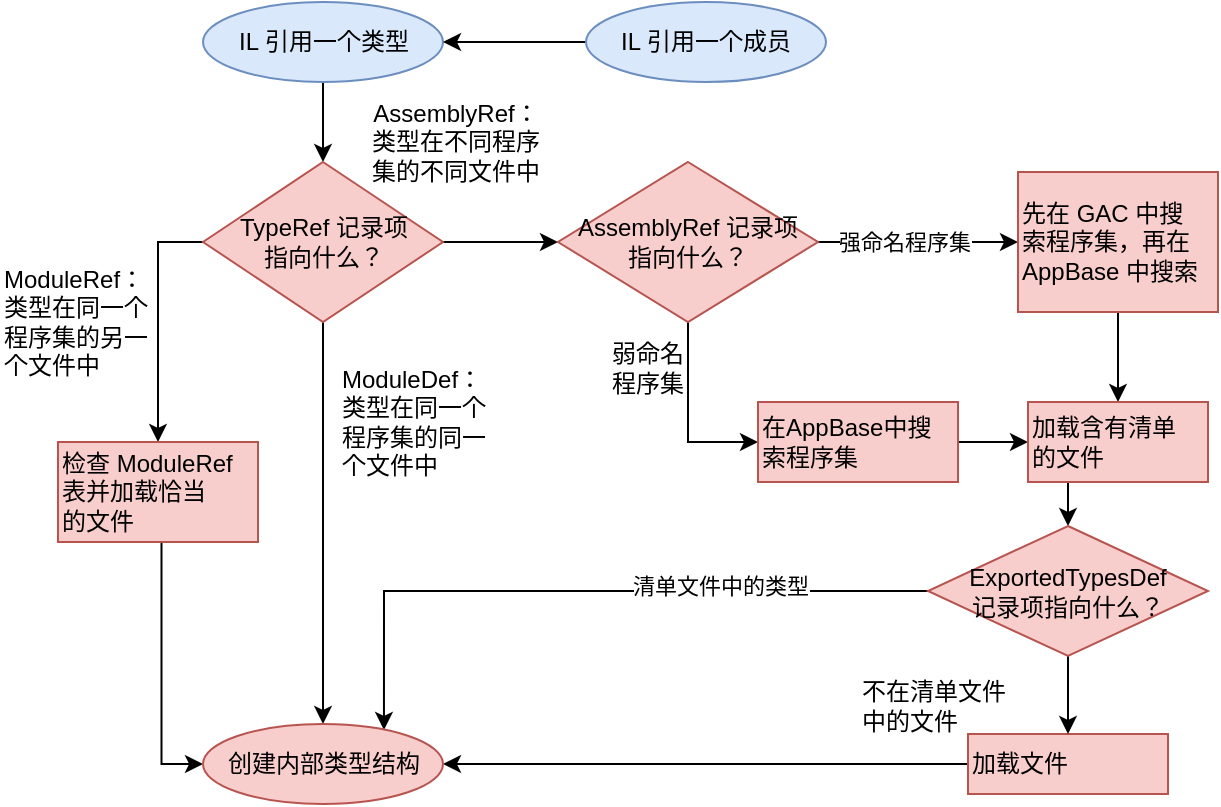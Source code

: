 <mxfile version="13.9.9" type="device"><diagram id="7JAExmrw_OSXoDNO9SAo" name="第 1 页"><mxGraphModel dx="1106" dy="972" grid="1" gridSize="10" guides="1" tooltips="1" connect="1" arrows="1" fold="1" page="1" pageScale="1" pageWidth="827" pageHeight="1169" math="0" shadow="0"><root><mxCell id="0"/><mxCell id="1" parent="0"/><mxCell id="vdBESIrZWNAcevlPhC9y-13" style="edgeStyle=orthogonalEdgeStyle;rounded=0;orthogonalLoop=1;jettySize=auto;html=1;entryX=0.5;entryY=0;entryDx=0;entryDy=0;" edge="1" parent="1" source="vdBESIrZWNAcevlPhC9y-1" target="vdBESIrZWNAcevlPhC9y-3"><mxGeometry relative="1" as="geometry"/></mxCell><mxCell id="vdBESIrZWNAcevlPhC9y-1" value="IL 引用一个类型" style="ellipse;whiteSpace=wrap;html=1;fillColor=#dae8fc;strokeColor=#6c8ebf;" vertex="1" parent="1"><mxGeometry x="222.5" y="130" width="120" height="40" as="geometry"/></mxCell><mxCell id="vdBESIrZWNAcevlPhC9y-12" style="edgeStyle=orthogonalEdgeStyle;rounded=0;orthogonalLoop=1;jettySize=auto;html=1;" edge="1" parent="1" source="vdBESIrZWNAcevlPhC9y-2" target="vdBESIrZWNAcevlPhC9y-1"><mxGeometry relative="1" as="geometry"/></mxCell><mxCell id="vdBESIrZWNAcevlPhC9y-2" value="IL 引用一个成员" style="ellipse;whiteSpace=wrap;html=1;fillColor=#dae8fc;strokeColor=#6c8ebf;" vertex="1" parent="1"><mxGeometry x="414" y="130" width="120" height="40" as="geometry"/></mxCell><mxCell id="vdBESIrZWNAcevlPhC9y-14" style="edgeStyle=orthogonalEdgeStyle;rounded=0;orthogonalLoop=1;jettySize=auto;html=1;entryX=0;entryY=0.5;entryDx=0;entryDy=0;" edge="1" parent="1" source="vdBESIrZWNAcevlPhC9y-3" target="vdBESIrZWNAcevlPhC9y-4"><mxGeometry relative="1" as="geometry"/></mxCell><mxCell id="vdBESIrZWNAcevlPhC9y-21" style="edgeStyle=orthogonalEdgeStyle;rounded=0;orthogonalLoop=1;jettySize=auto;html=1;entryX=0.5;entryY=0;entryDx=0;entryDy=0;exitX=0;exitY=0.5;exitDx=0;exitDy=0;" edge="1" parent="1" source="vdBESIrZWNAcevlPhC9y-3" target="vdBESIrZWNAcevlPhC9y-8"><mxGeometry relative="1" as="geometry"><Array as="points"><mxPoint x="200" y="250"/></Array></mxGeometry></mxCell><mxCell id="vdBESIrZWNAcevlPhC9y-22" style="edgeStyle=orthogonalEdgeStyle;rounded=0;orthogonalLoop=1;jettySize=auto;html=1;" edge="1" parent="1" source="vdBESIrZWNAcevlPhC9y-3" target="vdBESIrZWNAcevlPhC9y-11"><mxGeometry relative="1" as="geometry"/></mxCell><mxCell id="vdBESIrZWNAcevlPhC9y-3" value="TypeRef 记录项&lt;br&gt;指向什么？" style="rhombus;whiteSpace=wrap;html=1;fillColor=#f8cecc;strokeColor=#b85450;" vertex="1" parent="1"><mxGeometry x="222.5" y="210" width="120" height="80" as="geometry"/></mxCell><mxCell id="vdBESIrZWNAcevlPhC9y-15" style="edgeStyle=orthogonalEdgeStyle;rounded=0;orthogonalLoop=1;jettySize=auto;html=1;entryX=0;entryY=0.5;entryDx=0;entryDy=0;" edge="1" parent="1" source="vdBESIrZWNAcevlPhC9y-4" target="vdBESIrZWNAcevlPhC9y-5"><mxGeometry relative="1" as="geometry"/></mxCell><mxCell id="vdBESIrZWNAcevlPhC9y-27" value="强命名程序集" style="edgeLabel;html=1;align=center;verticalAlign=middle;resizable=0;points=[];" vertex="1" connectable="0" parent="vdBESIrZWNAcevlPhC9y-15"><mxGeometry x="-0.444" y="2" relative="1" as="geometry"><mxPoint x="15" y="2" as="offset"/></mxGeometry></mxCell><mxCell id="vdBESIrZWNAcevlPhC9y-24" style="edgeStyle=orthogonalEdgeStyle;rounded=0;orthogonalLoop=1;jettySize=auto;html=1;entryX=0;entryY=0.5;entryDx=0;entryDy=0;" edge="1" parent="1" source="vdBESIrZWNAcevlPhC9y-4" target="vdBESIrZWNAcevlPhC9y-6"><mxGeometry relative="1" as="geometry"/></mxCell><mxCell id="vdBESIrZWNAcevlPhC9y-4" value="AssemblyRef 记录项&lt;br&gt;指向什么？" style="rhombus;whiteSpace=wrap;html=1;fillColor=#f8cecc;strokeColor=#b85450;" vertex="1" parent="1"><mxGeometry x="400" y="210" width="130" height="80" as="geometry"/></mxCell><mxCell id="vdBESIrZWNAcevlPhC9y-16" style="edgeStyle=orthogonalEdgeStyle;rounded=0;orthogonalLoop=1;jettySize=auto;html=1;" edge="1" parent="1" source="vdBESIrZWNAcevlPhC9y-5" target="vdBESIrZWNAcevlPhC9y-7"><mxGeometry relative="1" as="geometry"/></mxCell><mxCell id="vdBESIrZWNAcevlPhC9y-5" value="先在 GAC 中搜&lt;br&gt;索程序集，再在&lt;br&gt;AppBase 中搜索" style="rounded=0;whiteSpace=wrap;html=1;align=left;fillColor=#f8cecc;strokeColor=#b85450;" vertex="1" parent="1"><mxGeometry x="630" y="215" width="100" height="70" as="geometry"/></mxCell><mxCell id="vdBESIrZWNAcevlPhC9y-17" style="edgeStyle=orthogonalEdgeStyle;rounded=0;orthogonalLoop=1;jettySize=auto;html=1;entryX=0;entryY=0.5;entryDx=0;entryDy=0;" edge="1" parent="1" source="vdBESIrZWNAcevlPhC9y-6" target="vdBESIrZWNAcevlPhC9y-7"><mxGeometry relative="1" as="geometry"/></mxCell><mxCell id="vdBESIrZWNAcevlPhC9y-6" value="在AppBase中搜&lt;br&gt;索程序集" style="rounded=0;whiteSpace=wrap;html=1;align=left;fillColor=#f8cecc;strokeColor=#b85450;" vertex="1" parent="1"><mxGeometry x="500" y="330" width="100" height="40" as="geometry"/></mxCell><mxCell id="vdBESIrZWNAcevlPhC9y-18" style="edgeStyle=orthogonalEdgeStyle;rounded=0;orthogonalLoop=1;jettySize=auto;html=1;entryX=0.5;entryY=0;entryDx=0;entryDy=0;" edge="1" parent="1" target="vdBESIrZWNAcevlPhC9y-10"><mxGeometry relative="1" as="geometry"><mxPoint x="655" y="370" as="sourcePoint"/></mxGeometry></mxCell><mxCell id="vdBESIrZWNAcevlPhC9y-7" value="加载含有清单&lt;br&gt;的文件" style="rounded=0;whiteSpace=wrap;html=1;align=left;fillColor=#f8cecc;strokeColor=#b85450;" vertex="1" parent="1"><mxGeometry x="635" y="330" width="90" height="40" as="geometry"/></mxCell><mxCell id="vdBESIrZWNAcevlPhC9y-23" style="edgeStyle=orthogonalEdgeStyle;rounded=0;orthogonalLoop=1;jettySize=auto;html=1;entryX=0;entryY=0.5;entryDx=0;entryDy=0;" edge="1" parent="1" target="vdBESIrZWNAcevlPhC9y-11"><mxGeometry relative="1" as="geometry"><mxPoint x="180" y="385" as="sourcePoint"/></mxGeometry></mxCell><mxCell id="vdBESIrZWNAcevlPhC9y-8" value="检查 ModuleRef&lt;br&gt;表并加载恰当&lt;br&gt;的文件" style="rounded=0;whiteSpace=wrap;html=1;align=left;fillColor=#f8cecc;strokeColor=#b85450;" vertex="1" parent="1"><mxGeometry x="150" y="350" width="100" height="50" as="geometry"/></mxCell><mxCell id="vdBESIrZWNAcevlPhC9y-20" style="edgeStyle=orthogonalEdgeStyle;rounded=0;orthogonalLoop=1;jettySize=auto;html=1;" edge="1" parent="1" source="vdBESIrZWNAcevlPhC9y-9" target="vdBESIrZWNAcevlPhC9y-11"><mxGeometry relative="1" as="geometry"/></mxCell><mxCell id="vdBESIrZWNAcevlPhC9y-9" value="加载文件" style="rounded=0;whiteSpace=wrap;html=1;align=left;fillColor=#f8cecc;strokeColor=#b85450;" vertex="1" parent="1"><mxGeometry x="605" y="496" width="100" height="30" as="geometry"/></mxCell><mxCell id="vdBESIrZWNAcevlPhC9y-19" style="edgeStyle=orthogonalEdgeStyle;rounded=0;orthogonalLoop=1;jettySize=auto;html=1;" edge="1" parent="1" source="vdBESIrZWNAcevlPhC9y-10" target="vdBESIrZWNAcevlPhC9y-9"><mxGeometry relative="1" as="geometry"/></mxCell><mxCell id="vdBESIrZWNAcevlPhC9y-25" style="edgeStyle=orthogonalEdgeStyle;rounded=0;orthogonalLoop=1;jettySize=auto;html=1;entryX=0.754;entryY=0.075;entryDx=0;entryDy=0;entryPerimeter=0;" edge="1" parent="1" source="vdBESIrZWNAcevlPhC9y-10" target="vdBESIrZWNAcevlPhC9y-11"><mxGeometry relative="1" as="geometry"/></mxCell><mxCell id="vdBESIrZWNAcevlPhC9y-26" value="清单文件中的类型" style="edgeLabel;html=1;align=center;verticalAlign=middle;resizable=0;points=[];" vertex="1" connectable="0" parent="vdBESIrZWNAcevlPhC9y-25"><mxGeometry x="-0.389" y="-3" relative="1" as="geometry"><mxPoint as="offset"/></mxGeometry></mxCell><mxCell id="vdBESIrZWNAcevlPhC9y-10" value="ExportedTypesDef&lt;br&gt;记录项指向什么？" style="rhombus;whiteSpace=wrap;html=1;fillColor=#f8cecc;strokeColor=#b85450;" vertex="1" parent="1"><mxGeometry x="585" y="392" width="140" height="65" as="geometry"/></mxCell><mxCell id="vdBESIrZWNAcevlPhC9y-11" value="创建内部类型结构" style="ellipse;whiteSpace=wrap;html=1;fillColor=#f8cecc;strokeColor=#b85450;" vertex="1" parent="1"><mxGeometry x="222.5" y="491" width="120" height="40" as="geometry"/></mxCell><mxCell id="vdBESIrZWNAcevlPhC9y-28" value="AssemblyRef：&lt;br&gt;类型在不同程序&lt;br&gt;&lt;div style=&quot;text-align: left&quot;&gt;&lt;span&gt;集的不同文件中&lt;/span&gt;&lt;/div&gt;" style="text;html=1;strokeColor=none;fillColor=none;align=center;verticalAlign=middle;whiteSpace=wrap;rounded=0;" vertex="1" parent="1"><mxGeometry x="294" y="170" width="110" height="60" as="geometry"/></mxCell><mxCell id="vdBESIrZWNAcevlPhC9y-30" value="不在清单文件&lt;br&gt;中的文件" style="text;html=1;strokeColor=none;fillColor=none;align=left;verticalAlign=middle;whiteSpace=wrap;rounded=0;" vertex="1" parent="1"><mxGeometry x="550" y="457" width="80" height="50" as="geometry"/></mxCell><mxCell id="vdBESIrZWNAcevlPhC9y-31" value="弱命名&lt;br&gt;程序集" style="text;html=1;strokeColor=none;fillColor=none;align=left;verticalAlign=middle;whiteSpace=wrap;rounded=0;" vertex="1" parent="1"><mxGeometry x="425" y="288" width="50" height="50" as="geometry"/></mxCell><mxCell id="vdBESIrZWNAcevlPhC9y-32" style="edgeStyle=orthogonalEdgeStyle;rounded=0;orthogonalLoop=1;jettySize=auto;html=1;exitX=0.5;exitY=1;exitDx=0;exitDy=0;" edge="1" parent="1" source="vdBESIrZWNAcevlPhC9y-6" target="vdBESIrZWNAcevlPhC9y-6"><mxGeometry relative="1" as="geometry"/></mxCell><mxCell id="vdBESIrZWNAcevlPhC9y-33" value="ModuleRef：&lt;br&gt;类型在同一个&lt;br&gt;程序集的另一&lt;br&gt;个文件中" style="text;html=1;strokeColor=none;fillColor=none;align=left;verticalAlign=middle;whiteSpace=wrap;rounded=0;" vertex="1" parent="1"><mxGeometry x="121" y="260" width="85" height="60" as="geometry"/></mxCell><mxCell id="vdBESIrZWNAcevlPhC9y-34" value="ModuleDef：&lt;br&gt;类型在同一个&lt;br&gt;程序集的同一&lt;br&gt;个文件中" style="text;html=1;strokeColor=none;fillColor=none;align=left;verticalAlign=middle;whiteSpace=wrap;rounded=0;" vertex="1" parent="1"><mxGeometry x="290" y="310" width="85" height="60" as="geometry"/></mxCell></root></mxGraphModel></diagram></mxfile>